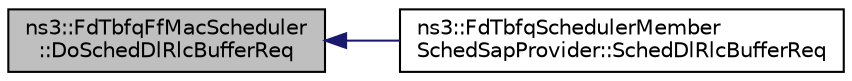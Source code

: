 digraph "ns3::FdTbfqFfMacScheduler::DoSchedDlRlcBufferReq"
{
  edge [fontname="Helvetica",fontsize="10",labelfontname="Helvetica",labelfontsize="10"];
  node [fontname="Helvetica",fontsize="10",shape=record];
  rankdir="LR";
  Node1 [label="ns3::FdTbfqFfMacScheduler\l::DoSchedDlRlcBufferReq",height=0.2,width=0.4,color="black", fillcolor="grey75", style="filled", fontcolor="black"];
  Node1 -> Node2 [dir="back",color="midnightblue",fontsize="10",style="solid"];
  Node2 [label="ns3::FdTbfqSchedulerMember\lSchedSapProvider::SchedDlRlcBufferReq",height=0.2,width=0.4,color="black", fillcolor="white", style="filled",URL="$d9/d96/classns3_1_1FdTbfqSchedulerMemberSchedSapProvider.html#a6a03b380feaa8b2e109c05cce67e3784"];
}

